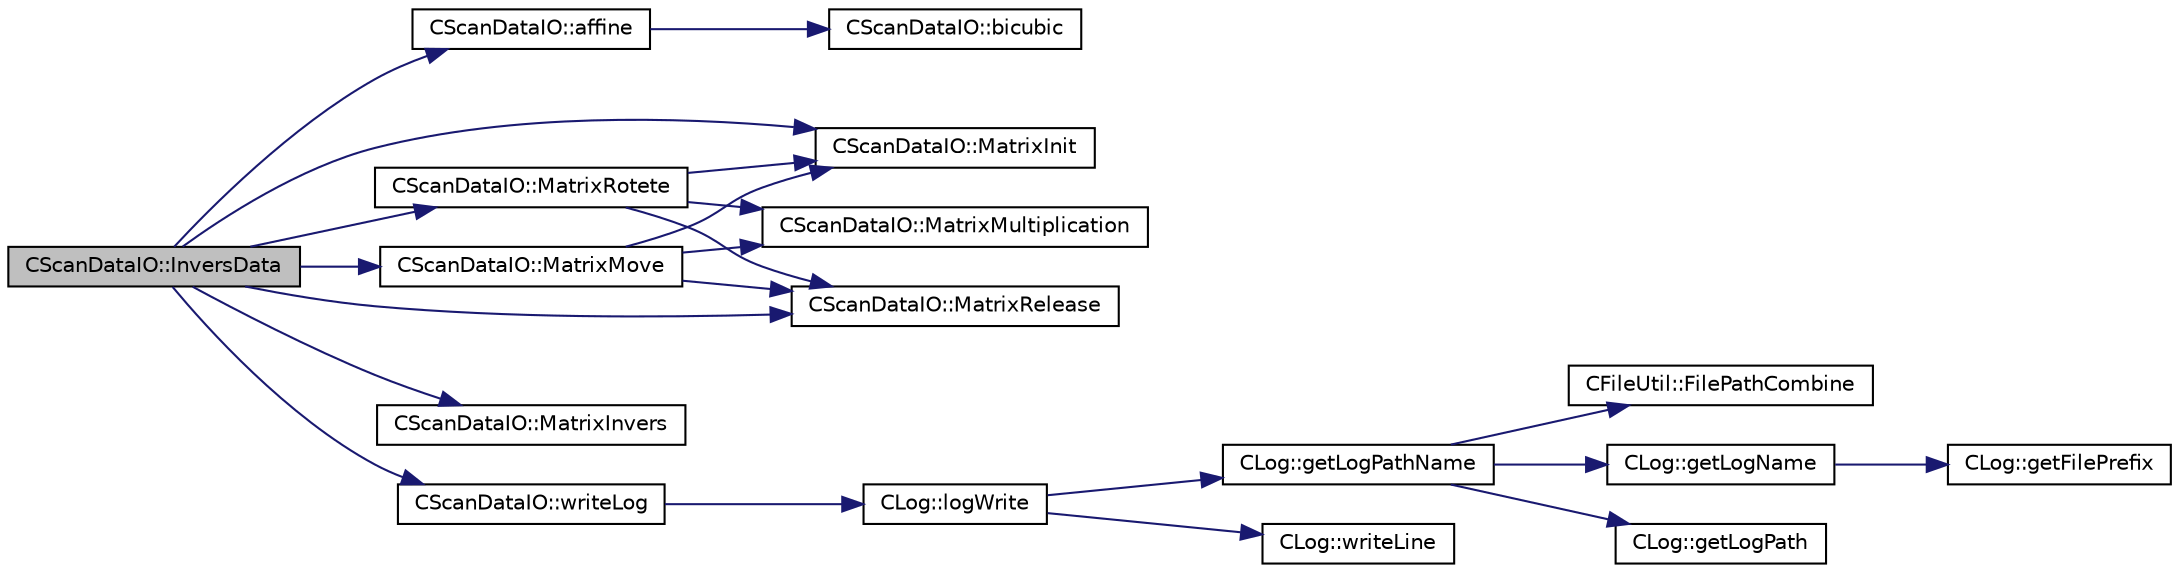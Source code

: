 digraph "CScanDataIO::InversData"
{
 // LATEX_PDF_SIZE
  edge [fontname="Helvetica",fontsize="10",labelfontname="Helvetica",labelfontsize="10"];
  node [fontname="Helvetica",fontsize="10",shape=record];
  rankdir="LR";
  Node1 [label="CScanDataIO::InversData",height=0.2,width=0.4,color="black", fillcolor="grey75", style="filled", fontcolor="black",tooltip="スキャンデータの反転"];
  Node1 -> Node2 [color="midnightblue",fontsize="10",style="solid",fontname="Helvetica"];
  Node2 [label="CScanDataIO::affine",height=0.2,width=0.4,color="black", fillcolor="white", style="filled",URL="$class_c_scan_data_i_o.html#a60ac88e1227491f029d2712fb3b34453",tooltip="アファイン変換"];
  Node2 -> Node3 [color="midnightblue",fontsize="10",style="solid",fontname="Helvetica"];
  Node3 [label="CScanDataIO::bicubic",height=0.2,width=0.4,color="black", fillcolor="white", style="filled",URL="$class_c_scan_data_i_o.html#ac2db55ecbcb4a44780c8a551cc6ef66a",tooltip="線形補間"];
  Node1 -> Node4 [color="midnightblue",fontsize="10",style="solid",fontname="Helvetica"];
  Node4 [label="CScanDataIO::MatrixInit",height=0.2,width=0.4,color="black", fillcolor="white", style="filled",URL="$class_c_scan_data_i_o.html#a604a2f1e09bc8c6bcbad00c82b19a893",tooltip="マトリックス初期化"];
  Node1 -> Node5 [color="midnightblue",fontsize="10",style="solid",fontname="Helvetica"];
  Node5 [label="CScanDataIO::MatrixInvers",height=0.2,width=0.4,color="black", fillcolor="white", style="filled",URL="$class_c_scan_data_i_o.html#a84e33245e08bae869355778b20225bd2",tooltip="マトリックス逆行列"];
  Node1 -> Node6 [color="midnightblue",fontsize="10",style="solid",fontname="Helvetica"];
  Node6 [label="CScanDataIO::MatrixMove",height=0.2,width=0.4,color="black", fillcolor="white", style="filled",URL="$class_c_scan_data_i_o.html#adb7babb36596d23134297e99d174156d",tooltip="マトリックス移動"];
  Node6 -> Node4 [color="midnightblue",fontsize="10",style="solid",fontname="Helvetica"];
  Node6 -> Node7 [color="midnightblue",fontsize="10",style="solid",fontname="Helvetica"];
  Node7 [label="CScanDataIO::MatrixMultiplication",height=0.2,width=0.4,color="black", fillcolor="white", style="filled",URL="$class_c_scan_data_i_o.html#a44d75ac4205c85d7a1fc1fee5674ea26",tooltip="マトリックスかけ算"];
  Node6 -> Node8 [color="midnightblue",fontsize="10",style="solid",fontname="Helvetica"];
  Node8 [label="CScanDataIO::MatrixRelease",height=0.2,width=0.4,color="black", fillcolor="white", style="filled",URL="$class_c_scan_data_i_o.html#a0040aa2a3b7efdff821a2e6e4bbbfa48",tooltip="マトリックス開放"];
  Node1 -> Node8 [color="midnightblue",fontsize="10",style="solid",fontname="Helvetica"];
  Node1 -> Node9 [color="midnightblue",fontsize="10",style="solid",fontname="Helvetica"];
  Node9 [label="CScanDataIO::MatrixRotete",height=0.2,width=0.4,color="black", fillcolor="white", style="filled",URL="$class_c_scan_data_i_o.html#a7f8cf7712af2ca79d83943ed25922491",tooltip="マトリックス回転"];
  Node9 -> Node4 [color="midnightblue",fontsize="10",style="solid",fontname="Helvetica"];
  Node9 -> Node7 [color="midnightblue",fontsize="10",style="solid",fontname="Helvetica"];
  Node9 -> Node8 [color="midnightblue",fontsize="10",style="solid",fontname="Helvetica"];
  Node1 -> Node10 [color="midnightblue",fontsize="10",style="solid",fontname="Helvetica"];
  Node10 [label="CScanDataIO::writeLog",height=0.2,width=0.4,color="black", fillcolor="white", style="filled",URL="$class_c_scan_data_i_o.html#a5be204207783efd8238a8928cdb5c061",tooltip="ログ出力"];
  Node10 -> Node11 [color="midnightblue",fontsize="10",style="solid",fontname="Helvetica"];
  Node11 [label="CLog::logWrite",height=0.2,width=0.4,color="black", fillcolor="white", style="filled",URL="$class_c_log.html#ac31d4dac2937ba01a36d1a3b44b83d70",tooltip="ログの出力"];
  Node11 -> Node12 [color="midnightblue",fontsize="10",style="solid",fontname="Helvetica"];
  Node12 [label="CLog::getLogPathName",height=0.2,width=0.4,color="black", fillcolor="white", style="filled",URL="$class_c_log.html#ab9c474897ca906770f57d5da2feefa6d",tooltip="ログファイルフルパス名の取得"];
  Node12 -> Node13 [color="midnightblue",fontsize="10",style="solid",fontname="Helvetica"];
  Node13 [label="CFileUtil::FilePathCombine",height=0.2,width=0.4,color="black", fillcolor="white", style="filled",URL="$class_c_file_util.html#abc548d0aa8583bfd6f185c08711b1ec7",tooltip="ファイルパスの作成"];
  Node12 -> Node14 [color="midnightblue",fontsize="10",style="solid",fontname="Helvetica"];
  Node14 [label="CLog::getLogName",height=0.2,width=0.4,color="black", fillcolor="white", style="filled",URL="$class_c_log.html#a65d2c4306ed1a9d777c08caff941e776",tooltip="ログファイル名の取得"];
  Node14 -> Node15 [color="midnightblue",fontsize="10",style="solid",fontname="Helvetica"];
  Node15 [label="CLog::getFilePrefix",height=0.2,width=0.4,color="black", fillcolor="white", style="filled",URL="$class_c_log.html#a70464aa2d7a0a10825a9f7f7b7adf2ee",tooltip="ファイル名プレフィックスの取得"];
  Node12 -> Node16 [color="midnightblue",fontsize="10",style="solid",fontname="Helvetica"];
  Node16 [label="CLog::getLogPath",height=0.2,width=0.4,color="black", fillcolor="white", style="filled",URL="$class_c_log.html#a27df84a7db3c444addee476022bfc5ae",tooltip="ログファイル出力ディレクトリの取得"];
  Node11 -> Node17 [color="midnightblue",fontsize="10",style="solid",fontname="Helvetica"];
  Node17 [label="CLog::writeLine",height=0.2,width=0.4,color="black", fillcolor="white", style="filled",URL="$class_c_log.html#ae51a9a6b80711b7a6f5088c61eb346cf",tooltip=" "];
}
